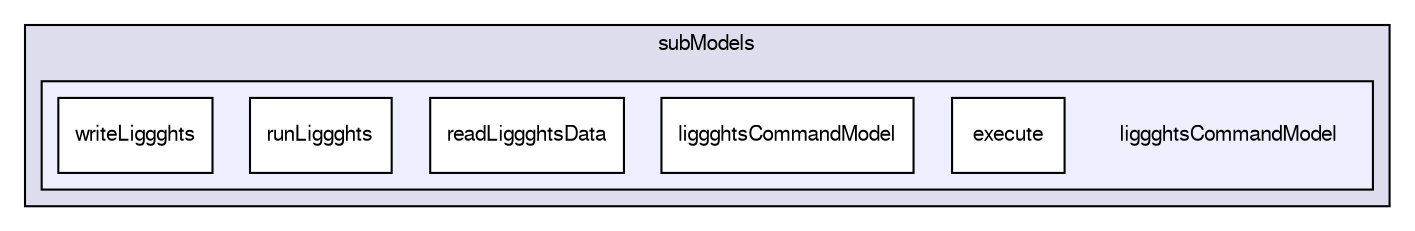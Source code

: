 digraph "/home/cgoniva/CFDEM/CFDEM-x.x-2.1.x/CFDEMcoupling-PUBLIC/src/lagrangian/cfdemParticle/subModels/liggghtsCommandModel" {
  compound=true
  node [ fontsize="10", fontname="FreeSans"];
  edge [ labelfontsize="10", labelfontname="FreeSans"];
  subgraph clusterdir_b4405a94eb03d3869e7a57a48055cc50 {
    graph [ bgcolor="#ddddee", pencolor="black", label="subModels" fontname="FreeSans", fontsize="10", URL="dir_b4405a94eb03d3869e7a57a48055cc50.html"]
  subgraph clusterdir_a5c5685d15dffcce249b298c0addd7ab {
    graph [ bgcolor="#eeeeff", pencolor="black", label="" URL="dir_a5c5685d15dffcce249b298c0addd7ab.html"];
    dir_a5c5685d15dffcce249b298c0addd7ab [shape=plaintext label="liggghtsCommandModel"];
    dir_dd1345194253637982d6e0382acccaa6 [shape=box label="execute" color="black" fillcolor="white" style="filled" URL="dir_dd1345194253637982d6e0382acccaa6.html"];
    dir_80e392e4ed447867c8937026af1eb37a [shape=box label="liggghtsCommandModel" color="black" fillcolor="white" style="filled" URL="dir_80e392e4ed447867c8937026af1eb37a.html"];
    dir_fb3cb77304c492cc352b7947834ee7c2 [shape=box label="readLiggghtsData" color="black" fillcolor="white" style="filled" URL="dir_fb3cb77304c492cc352b7947834ee7c2.html"];
    dir_5cb6cff45a64cd3340f575e3bc0f91b1 [shape=box label="runLiggghts" color="black" fillcolor="white" style="filled" URL="dir_5cb6cff45a64cd3340f575e3bc0f91b1.html"];
    dir_b528e158c0bb4dd73400d7e09dc63d8d [shape=box label="writeLiggghts" color="black" fillcolor="white" style="filled" URL="dir_b528e158c0bb4dd73400d7e09dc63d8d.html"];
  }
  }
}
